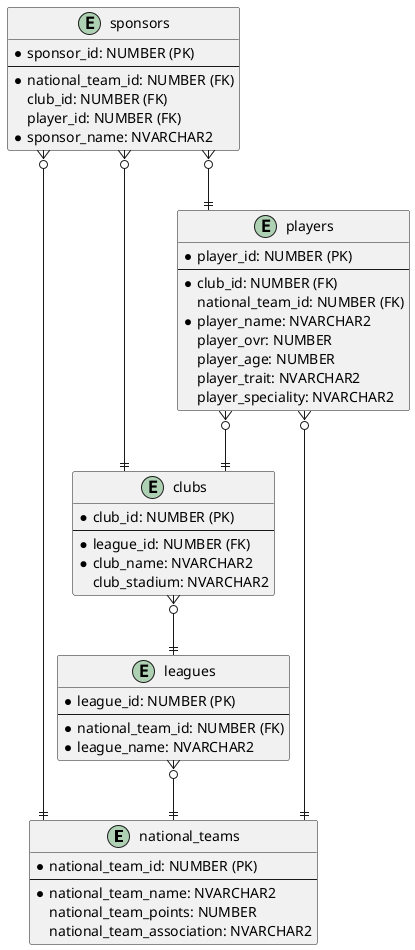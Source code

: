 @startuml
skinparam linetype ortho

entity "national_teams" as nt {
*national_team_id: NUMBER (PK)
--
*national_team_name: NVARCHAR2
national_team_points: NUMBER
national_team_association: NVARCHAR2
}

entity "leagues" as l {
*league_id: NUMBER (PK)
--
*national_team_id: NUMBER (FK)
*league_name: NVARCHAR2
}

entity "clubs" as c {
*club_id: NUMBER (PK)
--
*league_id: NUMBER (FK)
*club_name: NVARCHAR2
club_stadium: NVARCHAR2
}

entity "players" as p {
*player_id: NUMBER (PK)
--
*club_id: NUMBER (FK)
national_team_id: NUMBER (FK)
*player_name: NVARCHAR2
player_ovr: NUMBER
player_age: NUMBER
player_trait: NVARCHAR2
player_speciality: NVARCHAR2
}

entity "sponsors" as s {
*sponsor_id: NUMBER (PK)
--
*national_team_id: NUMBER (FK)
club_id: NUMBER (FK)
player_id: NUMBER (FK)
*sponsor_name: NVARCHAR2
}

l }o--|| nt
p }o--|| nt
s }o--|| nt
c }o--|| l
p }o--|| c
s }o--|| c
s }o--|| p

@enduml